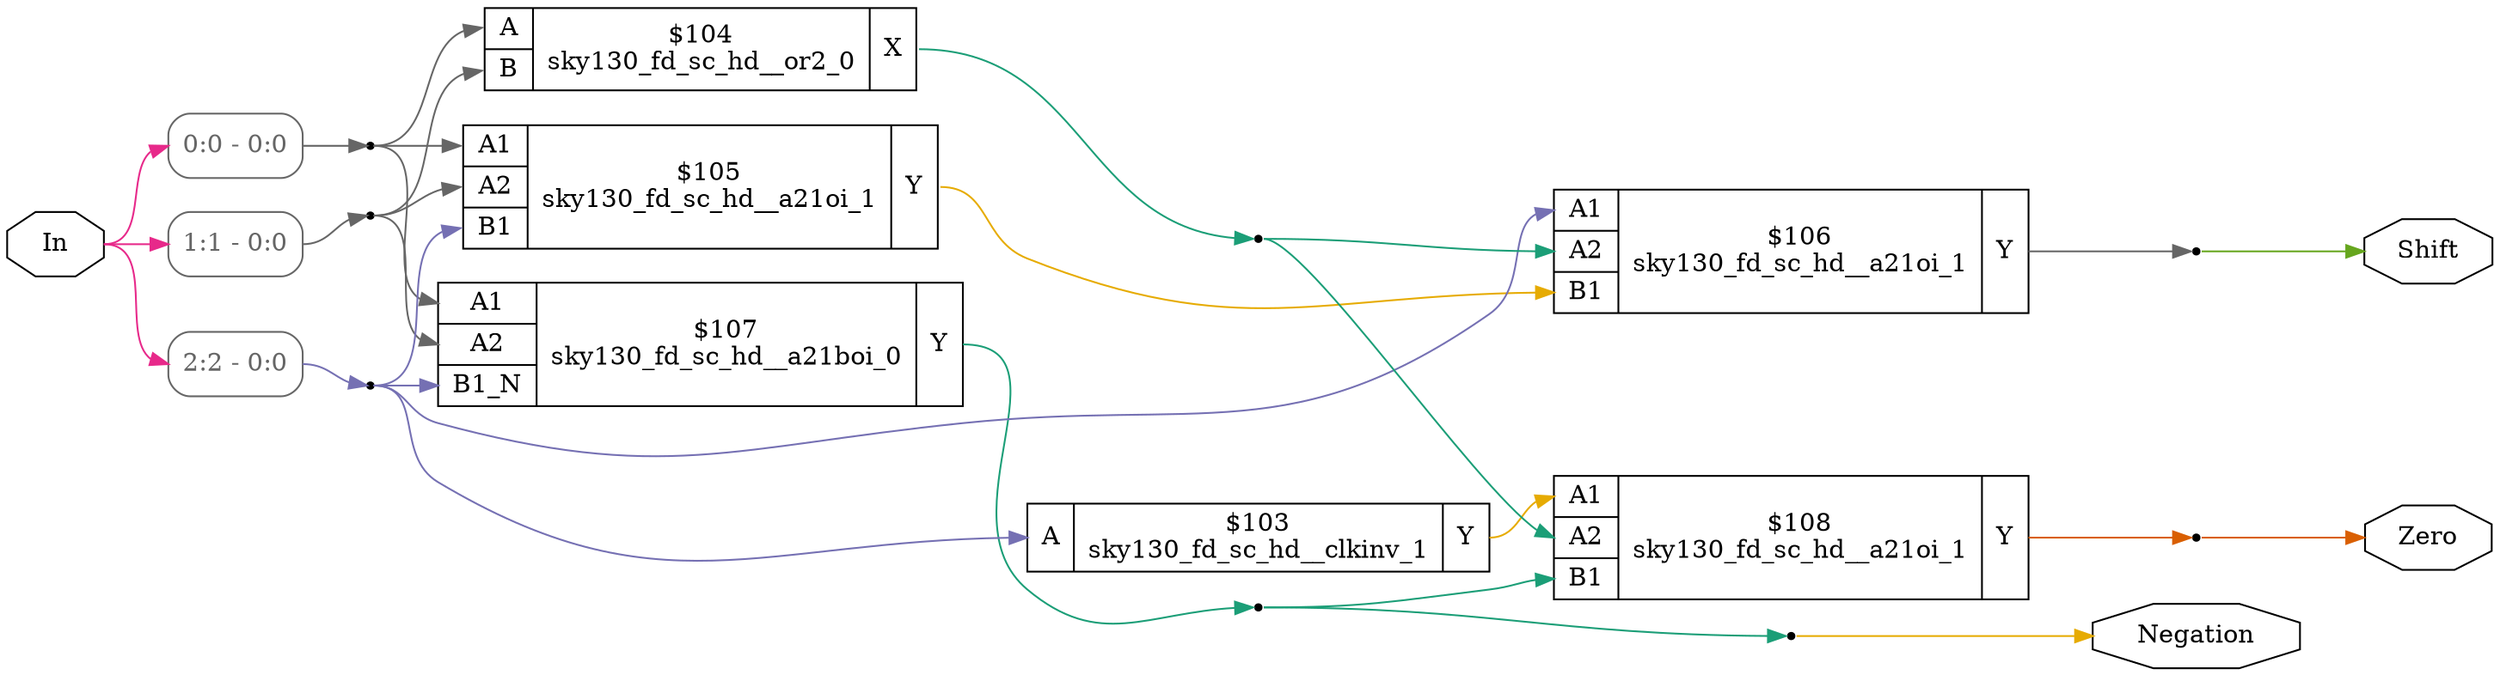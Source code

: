 digraph "Booth_Radix_Table" {
rankdir="LR";
remincross=true;
n12 [ shape=octagon, label="In", color="black", fontcolor="black"];
n13 [ shape=octagon, label="Negation", color="black", fontcolor="black"];
n14 [ shape=octagon, label="Shift", color="black", fontcolor="black"];
n15 [ shape=octagon, label="Zero", color="black", fontcolor="black"];
c18 [ shape=record, label="{{<p16> A}|$103\nsky130_fd_sc_hd__clkinv_1|{<p17> Y}}",  ];
c21 [ shape=record, label="{{<p16> A|<p19> B}|$104\nsky130_fd_sc_hd__or2_0|{<p20> X}}",  ];
c25 [ shape=record, label="{{<p22> A1|<p23> A2|<p24> B1}|$105\nsky130_fd_sc_hd__a21oi_1|{<p17> Y}}",  ];
c26 [ shape=record, label="{{<p22> A1|<p23> A2|<p24> B1}|$106\nsky130_fd_sc_hd__a21oi_1|{<p17> Y}}",  ];
c28 [ shape=record, label="{{<p22> A1|<p23> A2|<p27> B1_N}|$107\nsky130_fd_sc_hd__a21boi_0|{<p17> Y}}",  ];
c29 [ shape=record, label="{{<p22> A1|<p23> A2|<p24> B1}|$108\nsky130_fd_sc_hd__a21oi_1|{<p17> Y}}",  ];
x0 [ shape=record, style=rounded, label="<s0> 2:2 - 0:0 ", colorscheme="dark28", color="8", fontcolor="8" ];
x1 [shape=point, ];
x2 [shape=point, ];
x3 [ shape=record, style=rounded, label="<s0> 0:0 - 0:0 ", colorscheme="dark28", color="8", fontcolor="8" ];
x4 [ shape=record, style=rounded, label="<s0> 1:1 - 0:0 ", colorscheme="dark28", color="8", fontcolor="8" ];
x5 [shape=point, ];
n1 [ shape=point ];
x3:e -> n1:w [colorscheme="dark28", color="8", fontcolor="8", label=""];
n1:e -> c21:p16:w [colorscheme="dark28", color="8", fontcolor="8", label=""];
n1:e -> c25:p22:w [colorscheme="dark28", color="8", fontcolor="8", label=""];
n1:e -> c28:p22:w [colorscheme="dark28", color="8", fontcolor="8", label=""];
n12:e -> x0:s0:w [colorscheme="dark28", color="4", fontcolor="4", label=""];
n12:e -> x3:s0:w [colorscheme="dark28", color="4", fontcolor="4", label=""];
n12:e -> x4:s0:w [colorscheme="dark28", color="4", fontcolor="4", label=""];
x2:e -> n13:w [colorscheme="dark28", color="6", fontcolor="6", label=""];
x1:e -> n14:w [colorscheme="dark28", color="5", fontcolor="5", label=""];
x5:e -> n15:w [colorscheme="dark28", color="2", fontcolor="2", label=""];
n2 [ shape=point ];
x4:e -> n2:w [colorscheme="dark28", color="8", fontcolor="8", label=""];
n2:e -> c21:p19:w [colorscheme="dark28", color="8", fontcolor="8", label=""];
n2:e -> c25:p23:w [colorscheme="dark28", color="8", fontcolor="8", label=""];
n2:e -> c28:p23:w [colorscheme="dark28", color="8", fontcolor="8", label=""];
n3 [ shape=point ];
x0:e -> n3:w [colorscheme="dark28", color="3", fontcolor="3", label=""];
n3:e -> c18:p16:w [colorscheme="dark28", color="3", fontcolor="3", label=""];
n3:e -> c25:p24:w [colorscheme="dark28", color="3", fontcolor="3", label=""];
n3:e -> c26:p22:w [colorscheme="dark28", color="3", fontcolor="3", label=""];
n3:e -> c28:p27:w [colorscheme="dark28", color="3", fontcolor="3", label=""];
n4 [ shape=point ];
c28:p17:e -> n4:w [colorscheme="dark28", color="1", fontcolor="1", label=""];
n4:e -> c29:p24:w [colorscheme="dark28", color="1", fontcolor="1", label=""];
n4:e -> x2:w [colorscheme="dark28", color="1", fontcolor="1", label=""];
c26:p17:e -> x1:w [colorscheme="dark28", color="8", fontcolor="8", label=""];
c29:p17:e -> x5:w [colorscheme="dark28", color="2", fontcolor="2", label=""];
c18:p17:e -> c29:p22:w [colorscheme="dark28", color="6", fontcolor="6", label=""];
n8 [ shape=point ];
c21:p20:e -> n8:w [colorscheme="dark28", color="1", fontcolor="1", label=""];
n8:e -> c26:p23:w [colorscheme="dark28", color="1", fontcolor="1", label=""];
n8:e -> c29:p23:w [colorscheme="dark28", color="1", fontcolor="1", label=""];
c25:p17:e -> c26:p24:w [colorscheme="dark28", color="6", fontcolor="6", label=""];
}
